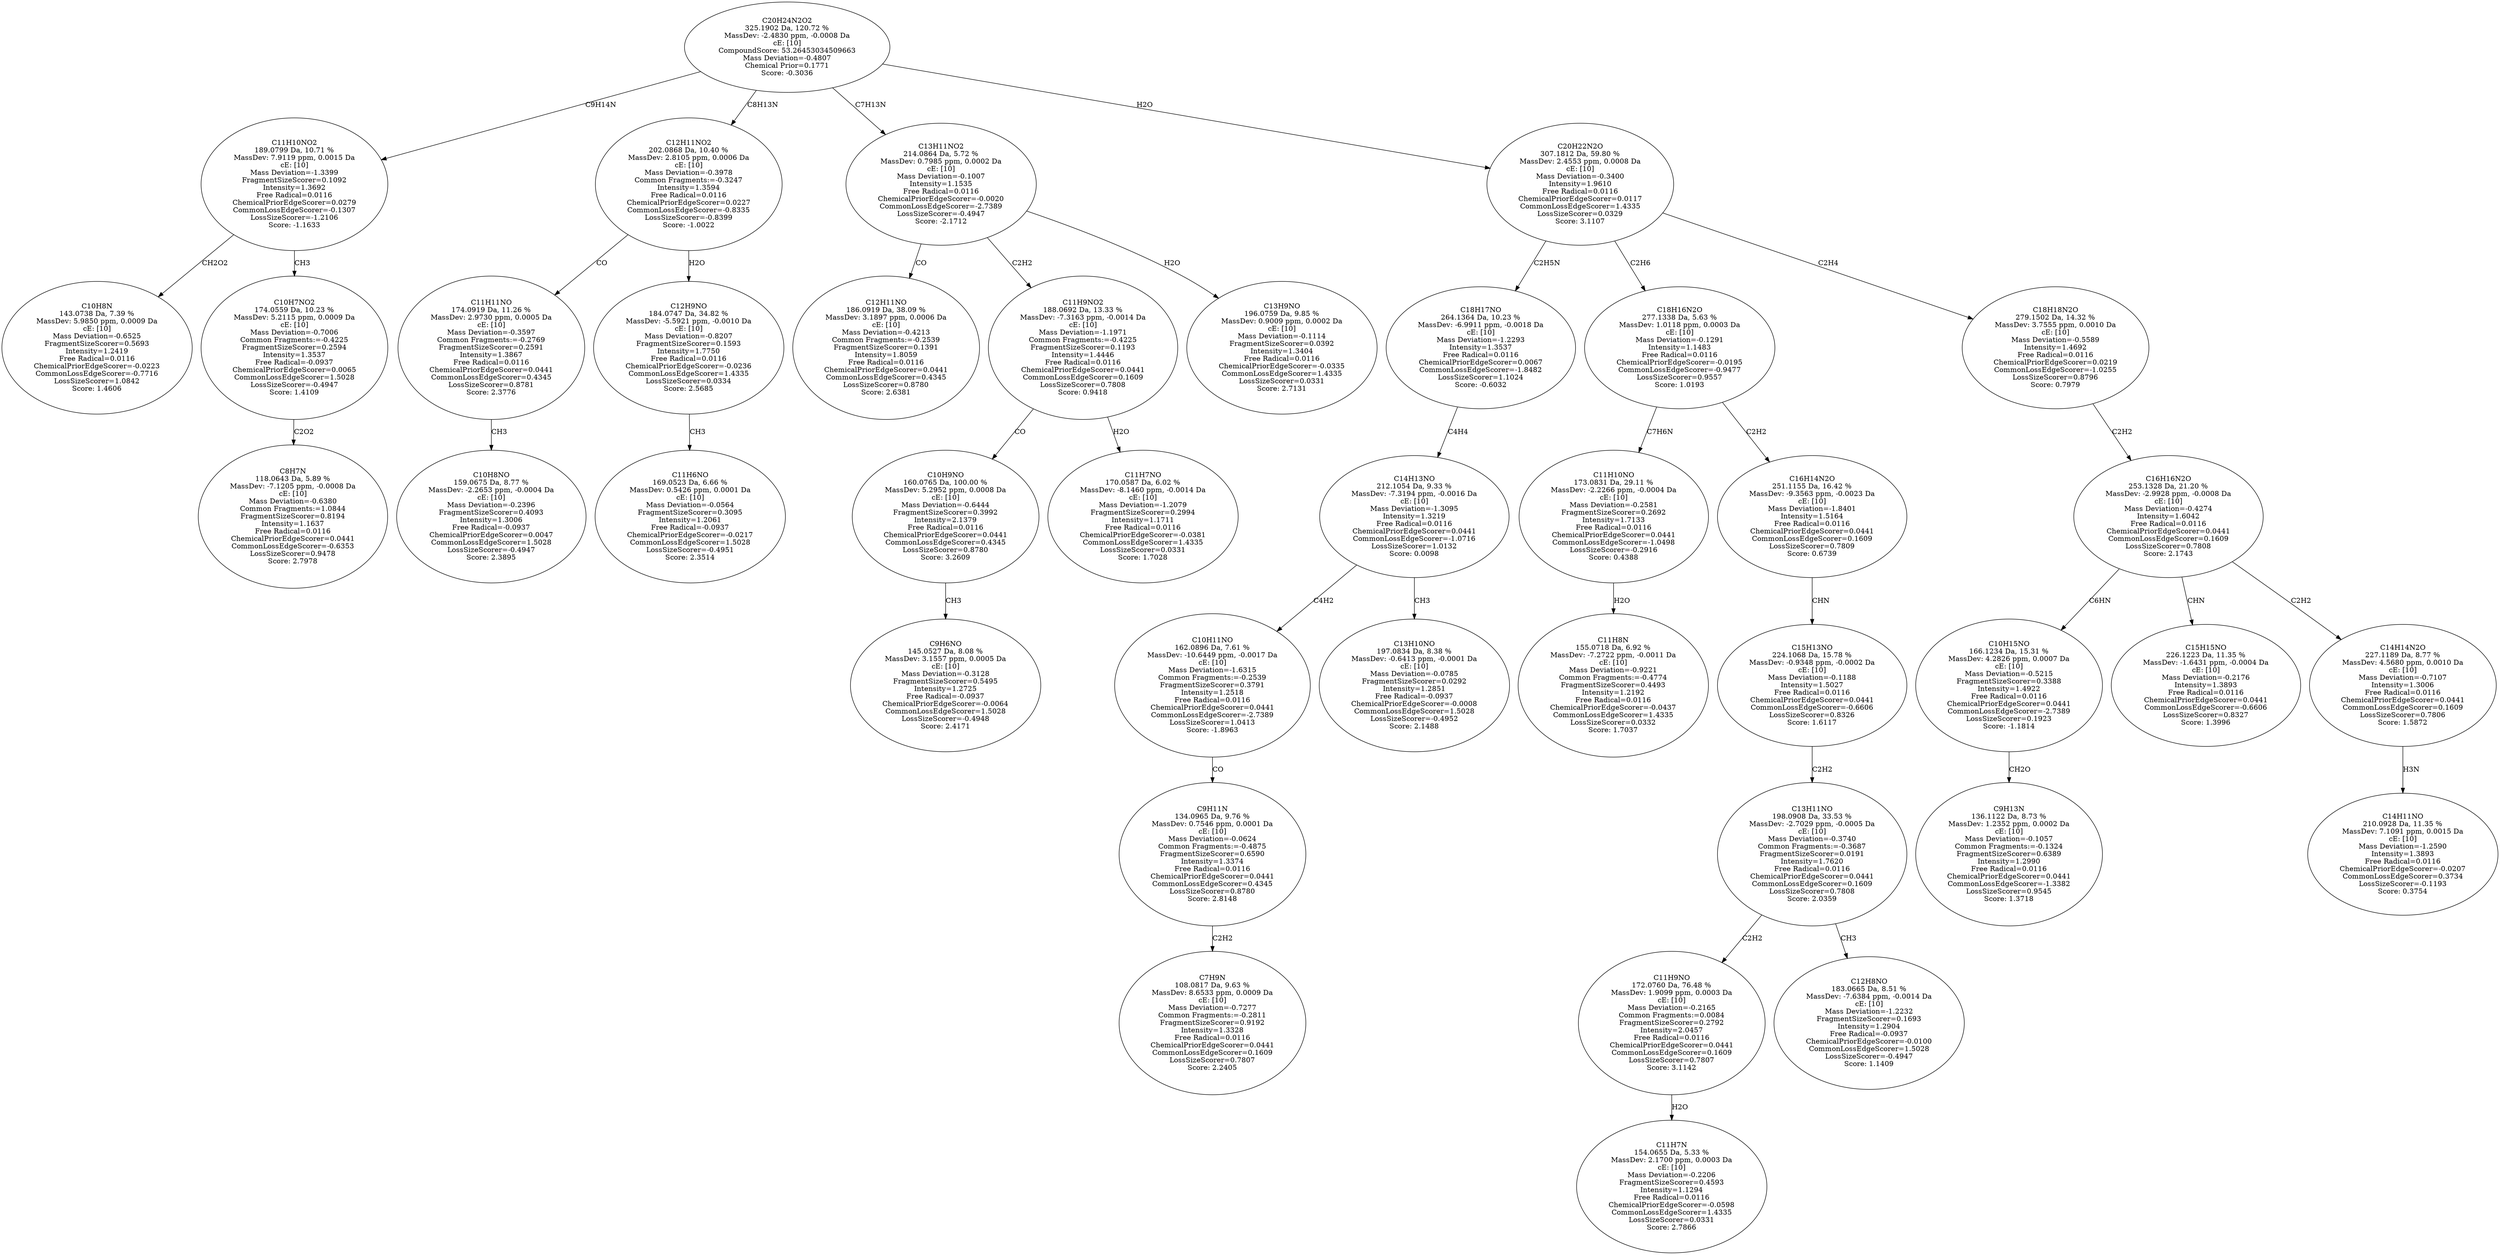 strict digraph {
v1 [label="C10H8N\n143.0738 Da, 7.39 %\nMassDev: 5.9850 ppm, 0.0009 Da\ncE: [10]\nMass Deviation=-0.6525\nFragmentSizeScorer=0.5693\nIntensity=1.2419\nFree Radical=0.0116\nChemicalPriorEdgeScorer=-0.0223\nCommonLossEdgeScorer=-0.7716\nLossSizeScorer=1.0842\nScore: 1.4606"];
v2 [label="C8H7N\n118.0643 Da, 5.89 %\nMassDev: -7.1205 ppm, -0.0008 Da\ncE: [10]\nMass Deviation=-0.6380\nCommon Fragments:=1.0844\nFragmentSizeScorer=0.8194\nIntensity=1.1637\nFree Radical=0.0116\nChemicalPriorEdgeScorer=0.0441\nCommonLossEdgeScorer=-0.6353\nLossSizeScorer=0.9478\nScore: 2.7978"];
v3 [label="C10H7NO2\n174.0559 Da, 10.23 %\nMassDev: 5.2115 ppm, 0.0009 Da\ncE: [10]\nMass Deviation=-0.7006\nCommon Fragments:=-0.4225\nFragmentSizeScorer=0.2594\nIntensity=1.3537\nFree Radical=-0.0937\nChemicalPriorEdgeScorer=0.0065\nCommonLossEdgeScorer=1.5028\nLossSizeScorer=-0.4947\nScore: 1.4109"];
v4 [label="C11H10NO2\n189.0799 Da, 10.71 %\nMassDev: 7.9119 ppm, 0.0015 Da\ncE: [10]\nMass Deviation=-1.3399\nFragmentSizeScorer=0.1092\nIntensity=1.3692\nFree Radical=0.0116\nChemicalPriorEdgeScorer=0.0279\nCommonLossEdgeScorer=-0.1307\nLossSizeScorer=-1.2106\nScore: -1.1633"];
v5 [label="C10H8NO\n159.0675 Da, 8.77 %\nMassDev: -2.2653 ppm, -0.0004 Da\ncE: [10]\nMass Deviation=-0.2396\nFragmentSizeScorer=0.4093\nIntensity=1.3006\nFree Radical=-0.0937\nChemicalPriorEdgeScorer=0.0047\nCommonLossEdgeScorer=1.5028\nLossSizeScorer=-0.4947\nScore: 2.3895"];
v6 [label="C11H11NO\n174.0919 Da, 11.26 %\nMassDev: 2.9730 ppm, 0.0005 Da\ncE: [10]\nMass Deviation=-0.3597\nCommon Fragments:=-0.2769\nFragmentSizeScorer=0.2591\nIntensity=1.3867\nFree Radical=0.0116\nChemicalPriorEdgeScorer=0.0441\nCommonLossEdgeScorer=0.4345\nLossSizeScorer=0.8781\nScore: 2.3776"];
v7 [label="C11H6NO\n169.0523 Da, 6.66 %\nMassDev: 0.5426 ppm, 0.0001 Da\ncE: [10]\nMass Deviation=-0.0564\nFragmentSizeScorer=0.3095\nIntensity=1.2061\nFree Radical=-0.0937\nChemicalPriorEdgeScorer=-0.0217\nCommonLossEdgeScorer=1.5028\nLossSizeScorer=-0.4951\nScore: 2.3514"];
v8 [label="C12H9NO\n184.0747 Da, 34.82 %\nMassDev: -5.5921 ppm, -0.0010 Da\ncE: [10]\nMass Deviation=-0.8207\nFragmentSizeScorer=0.1593\nIntensity=1.7750\nFree Radical=0.0116\nChemicalPriorEdgeScorer=-0.0236\nCommonLossEdgeScorer=1.4335\nLossSizeScorer=0.0334\nScore: 2.5685"];
v9 [label="C12H11NO2\n202.0868 Da, 10.40 %\nMassDev: 2.8105 ppm, 0.0006 Da\ncE: [10]\nMass Deviation=-0.3978\nCommon Fragments:=-0.3247\nIntensity=1.3594\nFree Radical=0.0116\nChemicalPriorEdgeScorer=0.0227\nCommonLossEdgeScorer=-0.8335\nLossSizeScorer=-0.8399\nScore: -1.0022"];
v10 [label="C12H11NO\n186.0919 Da, 38.09 %\nMassDev: 3.1897 ppm, 0.0006 Da\ncE: [10]\nMass Deviation=-0.4213\nCommon Fragments:=-0.2539\nFragmentSizeScorer=0.1391\nIntensity=1.8059\nFree Radical=0.0116\nChemicalPriorEdgeScorer=0.0441\nCommonLossEdgeScorer=0.4345\nLossSizeScorer=0.8780\nScore: 2.6381"];
v11 [label="C9H6NO\n145.0527 Da, 8.08 %\nMassDev: 3.1557 ppm, 0.0005 Da\ncE: [10]\nMass Deviation=-0.3128\nFragmentSizeScorer=0.5495\nIntensity=1.2725\nFree Radical=-0.0937\nChemicalPriorEdgeScorer=-0.0064\nCommonLossEdgeScorer=1.5028\nLossSizeScorer=-0.4948\nScore: 2.4171"];
v12 [label="C10H9NO\n160.0765 Da, 100.00 %\nMassDev: 5.2952 ppm, 0.0008 Da\ncE: [10]\nMass Deviation=-0.6444\nFragmentSizeScorer=0.3992\nIntensity=2.1379\nFree Radical=0.0116\nChemicalPriorEdgeScorer=0.0441\nCommonLossEdgeScorer=0.4345\nLossSizeScorer=0.8780\nScore: 3.2609"];
v13 [label="C11H7NO\n170.0587 Da, 6.02 %\nMassDev: -8.1460 ppm, -0.0014 Da\ncE: [10]\nMass Deviation=-1.2079\nFragmentSizeScorer=0.2994\nIntensity=1.1711\nFree Radical=0.0116\nChemicalPriorEdgeScorer=-0.0381\nCommonLossEdgeScorer=1.4335\nLossSizeScorer=0.0331\nScore: 1.7028"];
v14 [label="C11H9NO2\n188.0692 Da, 13.33 %\nMassDev: -7.3163 ppm, -0.0014 Da\ncE: [10]\nMass Deviation=-1.1971\nCommon Fragments:=-0.4225\nFragmentSizeScorer=0.1193\nIntensity=1.4446\nFree Radical=0.0116\nChemicalPriorEdgeScorer=0.0441\nCommonLossEdgeScorer=0.1609\nLossSizeScorer=0.7808\nScore: 0.9418"];
v15 [label="C13H9NO\n196.0759 Da, 9.85 %\nMassDev: 0.9009 ppm, 0.0002 Da\ncE: [10]\nMass Deviation=-0.1114\nFragmentSizeScorer=0.0392\nIntensity=1.3404\nFree Radical=0.0116\nChemicalPriorEdgeScorer=-0.0335\nCommonLossEdgeScorer=1.4335\nLossSizeScorer=0.0331\nScore: 2.7131"];
v16 [label="C13H11NO2\n214.0864 Da, 5.72 %\nMassDev: 0.7985 ppm, 0.0002 Da\ncE: [10]\nMass Deviation=-0.1007\nIntensity=1.1535\nFree Radical=0.0116\nChemicalPriorEdgeScorer=-0.0020\nCommonLossEdgeScorer=-2.7389\nLossSizeScorer=-0.4947\nScore: -2.1712"];
v17 [label="C7H9N\n108.0817 Da, 9.63 %\nMassDev: 8.6533 ppm, 0.0009 Da\ncE: [10]\nMass Deviation=-0.7277\nCommon Fragments:=-0.2811\nFragmentSizeScorer=0.9192\nIntensity=1.3328\nFree Radical=0.0116\nChemicalPriorEdgeScorer=0.0441\nCommonLossEdgeScorer=0.1609\nLossSizeScorer=0.7807\nScore: 2.2405"];
v18 [label="C9H11N\n134.0965 Da, 9.76 %\nMassDev: 0.7546 ppm, 0.0001 Da\ncE: [10]\nMass Deviation=-0.0624\nCommon Fragments:=-0.4875\nFragmentSizeScorer=0.6590\nIntensity=1.3374\nFree Radical=0.0116\nChemicalPriorEdgeScorer=0.0441\nCommonLossEdgeScorer=0.4345\nLossSizeScorer=0.8780\nScore: 2.8148"];
v19 [label="C10H11NO\n162.0896 Da, 7.61 %\nMassDev: -10.6449 ppm, -0.0017 Da\ncE: [10]\nMass Deviation=-1.6315\nCommon Fragments:=-0.2539\nFragmentSizeScorer=0.3791\nIntensity=1.2518\nFree Radical=0.0116\nChemicalPriorEdgeScorer=0.0441\nCommonLossEdgeScorer=-2.7389\nLossSizeScorer=1.0413\nScore: -1.8963"];
v20 [label="C13H10NO\n197.0834 Da, 8.38 %\nMassDev: -0.6413 ppm, -0.0001 Da\ncE: [10]\nMass Deviation=-0.0785\nFragmentSizeScorer=0.0292\nIntensity=1.2851\nFree Radical=-0.0937\nChemicalPriorEdgeScorer=-0.0008\nCommonLossEdgeScorer=1.5028\nLossSizeScorer=-0.4952\nScore: 2.1488"];
v21 [label="C14H13NO\n212.1054 Da, 9.33 %\nMassDev: -7.3194 ppm, -0.0016 Da\ncE: [10]\nMass Deviation=-1.3095\nIntensity=1.3219\nFree Radical=0.0116\nChemicalPriorEdgeScorer=0.0441\nCommonLossEdgeScorer=-1.0716\nLossSizeScorer=1.0132\nScore: 0.0098"];
v22 [label="C18H17NO\n264.1364 Da, 10.23 %\nMassDev: -6.9911 ppm, -0.0018 Da\ncE: [10]\nMass Deviation=-1.2293\nIntensity=1.3537\nFree Radical=0.0116\nChemicalPriorEdgeScorer=0.0067\nCommonLossEdgeScorer=-1.8482\nLossSizeScorer=1.1024\nScore: -0.6032"];
v23 [label="C11H8N\n155.0718 Da, 6.92 %\nMassDev: -7.2722 ppm, -0.0011 Da\ncE: [10]\nMass Deviation=-0.9221\nCommon Fragments:=-0.4774\nFragmentSizeScorer=0.4493\nIntensity=1.2192\nFree Radical=0.0116\nChemicalPriorEdgeScorer=-0.0437\nCommonLossEdgeScorer=1.4335\nLossSizeScorer=0.0332\nScore: 1.7037"];
v24 [label="C11H10NO\n173.0831 Da, 29.11 %\nMassDev: -2.2266 ppm, -0.0004 Da\ncE: [10]\nMass Deviation=-0.2581\nFragmentSizeScorer=0.2692\nIntensity=1.7133\nFree Radical=0.0116\nChemicalPriorEdgeScorer=0.0441\nCommonLossEdgeScorer=-1.0498\nLossSizeScorer=-0.2916\nScore: 0.4388"];
v25 [label="C11H7N\n154.0655 Da, 5.33 %\nMassDev: 2.1700 ppm, 0.0003 Da\ncE: [10]\nMass Deviation=-0.2206\nFragmentSizeScorer=0.4593\nIntensity=1.1294\nFree Radical=0.0116\nChemicalPriorEdgeScorer=-0.0598\nCommonLossEdgeScorer=1.4335\nLossSizeScorer=0.0331\nScore: 2.7866"];
v26 [label="C11H9NO\n172.0760 Da, 76.48 %\nMassDev: 1.9099 ppm, 0.0003 Da\ncE: [10]\nMass Deviation=-0.2165\nCommon Fragments:=0.0084\nFragmentSizeScorer=0.2792\nIntensity=2.0457\nFree Radical=0.0116\nChemicalPriorEdgeScorer=0.0441\nCommonLossEdgeScorer=0.1609\nLossSizeScorer=0.7807\nScore: 3.1142"];
v27 [label="C12H8NO\n183.0665 Da, 8.51 %\nMassDev: -7.6384 ppm, -0.0014 Da\ncE: [10]\nMass Deviation=-1.2232\nFragmentSizeScorer=0.1693\nIntensity=1.2904\nFree Radical=-0.0937\nChemicalPriorEdgeScorer=-0.0100\nCommonLossEdgeScorer=1.5028\nLossSizeScorer=-0.4947\nScore: 1.1409"];
v28 [label="C13H11NO\n198.0908 Da, 33.53 %\nMassDev: -2.7029 ppm, -0.0005 Da\ncE: [10]\nMass Deviation=-0.3740\nCommon Fragments:=-0.3687\nFragmentSizeScorer=0.0191\nIntensity=1.7620\nFree Radical=0.0116\nChemicalPriorEdgeScorer=0.0441\nCommonLossEdgeScorer=0.1609\nLossSizeScorer=0.7808\nScore: 2.0359"];
v29 [label="C15H13NO\n224.1068 Da, 15.78 %\nMassDev: -0.9348 ppm, -0.0002 Da\ncE: [10]\nMass Deviation=-0.1188\nIntensity=1.5027\nFree Radical=0.0116\nChemicalPriorEdgeScorer=0.0441\nCommonLossEdgeScorer=-0.6606\nLossSizeScorer=0.8326\nScore: 1.6117"];
v30 [label="C16H14N2O\n251.1155 Da, 16.42 %\nMassDev: -9.3563 ppm, -0.0023 Da\ncE: [10]\nMass Deviation=-1.8401\nIntensity=1.5164\nFree Radical=0.0116\nChemicalPriorEdgeScorer=0.0441\nCommonLossEdgeScorer=0.1609\nLossSizeScorer=0.7809\nScore: 0.6739"];
v31 [label="C18H16N2O\n277.1338 Da, 5.63 %\nMassDev: 1.0118 ppm, 0.0003 Da\ncE: [10]\nMass Deviation=-0.1291\nIntensity=1.1483\nFree Radical=0.0116\nChemicalPriorEdgeScorer=-0.0195\nCommonLossEdgeScorer=-0.9477\nLossSizeScorer=0.9557\nScore: 1.0193"];
v32 [label="C9H13N\n136.1122 Da, 8.73 %\nMassDev: 1.2352 ppm, 0.0002 Da\ncE: [10]\nMass Deviation=-0.1057\nCommon Fragments:=-0.1324\nFragmentSizeScorer=0.6389\nIntensity=1.2990\nFree Radical=0.0116\nChemicalPriorEdgeScorer=0.0441\nCommonLossEdgeScorer=-1.3382\nLossSizeScorer=0.9545\nScore: 1.3718"];
v33 [label="C10H15NO\n166.1234 Da, 15.31 %\nMassDev: 4.2826 ppm, 0.0007 Da\ncE: [10]\nMass Deviation=-0.5215\nFragmentSizeScorer=0.3388\nIntensity=1.4922\nFree Radical=0.0116\nChemicalPriorEdgeScorer=0.0441\nCommonLossEdgeScorer=-2.7389\nLossSizeScorer=0.1923\nScore: -1.1814"];
v34 [label="C15H15NO\n226.1223 Da, 11.35 %\nMassDev: -1.6431 ppm, -0.0004 Da\ncE: [10]\nMass Deviation=-0.2176\nIntensity=1.3893\nFree Radical=0.0116\nChemicalPriorEdgeScorer=0.0441\nCommonLossEdgeScorer=-0.6606\nLossSizeScorer=0.8327\nScore: 1.3996"];
v35 [label="C14H11NO\n210.0928 Da, 11.35 %\nMassDev: 7.1091 ppm, 0.0015 Da\ncE: [10]\nMass Deviation=-1.2590\nIntensity=1.3893\nFree Radical=0.0116\nChemicalPriorEdgeScorer=-0.0207\nCommonLossEdgeScorer=0.3734\nLossSizeScorer=-0.1193\nScore: 0.3754"];
v36 [label="C14H14N2O\n227.1189 Da, 8.77 %\nMassDev: 4.5680 ppm, 0.0010 Da\ncE: [10]\nMass Deviation=-0.7107\nIntensity=1.3006\nFree Radical=0.0116\nChemicalPriorEdgeScorer=0.0441\nCommonLossEdgeScorer=0.1609\nLossSizeScorer=0.7806\nScore: 1.5872"];
v37 [label="C16H16N2O\n253.1328 Da, 21.20 %\nMassDev: -2.9928 ppm, -0.0008 Da\ncE: [10]\nMass Deviation=-0.4274\nIntensity=1.6042\nFree Radical=0.0116\nChemicalPriorEdgeScorer=0.0441\nCommonLossEdgeScorer=0.1609\nLossSizeScorer=0.7808\nScore: 2.1743"];
v38 [label="C18H18N2O\n279.1502 Da, 14.32 %\nMassDev: 3.7555 ppm, 0.0010 Da\ncE: [10]\nMass Deviation=-0.5589\nIntensity=1.4692\nFree Radical=0.0116\nChemicalPriorEdgeScorer=0.0219\nCommonLossEdgeScorer=-1.0255\nLossSizeScorer=0.8796\nScore: 0.7979"];
v39 [label="C20H22N2O\n307.1812 Da, 59.80 %\nMassDev: 2.4553 ppm, 0.0008 Da\ncE: [10]\nMass Deviation=-0.3400\nIntensity=1.9610\nFree Radical=0.0116\nChemicalPriorEdgeScorer=0.0117\nCommonLossEdgeScorer=1.4335\nLossSizeScorer=0.0329\nScore: 3.1107"];
v40 [label="C20H24N2O2\n325.1902 Da, 120.72 %\nMassDev: -2.4830 ppm, -0.0008 Da\ncE: [10]\nCompoundScore: 53.26453034509663\nMass Deviation=-0.4807\nChemical Prior=0.1771\nScore: -0.3036"];
v4 -> v1 [label="CH2O2"];
v3 -> v2 [label="C2O2"];
v4 -> v3 [label="CH3"];
v40 -> v4 [label="C9H14N"];
v6 -> v5 [label="CH3"];
v9 -> v6 [label="CO"];
v8 -> v7 [label="CH3"];
v9 -> v8 [label="H2O"];
v40 -> v9 [label="C8H13N"];
v16 -> v10 [label="CO"];
v12 -> v11 [label="CH3"];
v14 -> v12 [label="CO"];
v14 -> v13 [label="H2O"];
v16 -> v14 [label="C2H2"];
v16 -> v15 [label="H2O"];
v40 -> v16 [label="C7H13N"];
v18 -> v17 [label="C2H2"];
v19 -> v18 [label="CO"];
v21 -> v19 [label="C4H2"];
v21 -> v20 [label="CH3"];
v22 -> v21 [label="C4H4"];
v39 -> v22 [label="C2H5N"];
v24 -> v23 [label="H2O"];
v31 -> v24 [label="C7H6N"];
v26 -> v25 [label="H2O"];
v28 -> v26 [label="C2H2"];
v28 -> v27 [label="CH3"];
v29 -> v28 [label="C2H2"];
v30 -> v29 [label="CHN"];
v31 -> v30 [label="C2H2"];
v39 -> v31 [label="C2H6"];
v33 -> v32 [label="CH2O"];
v37 -> v33 [label="C6HN"];
v37 -> v34 [label="CHN"];
v36 -> v35 [label="H3N"];
v37 -> v36 [label="C2H2"];
v38 -> v37 [label="C2H2"];
v39 -> v38 [label="C2H4"];
v40 -> v39 [label="H2O"];
}